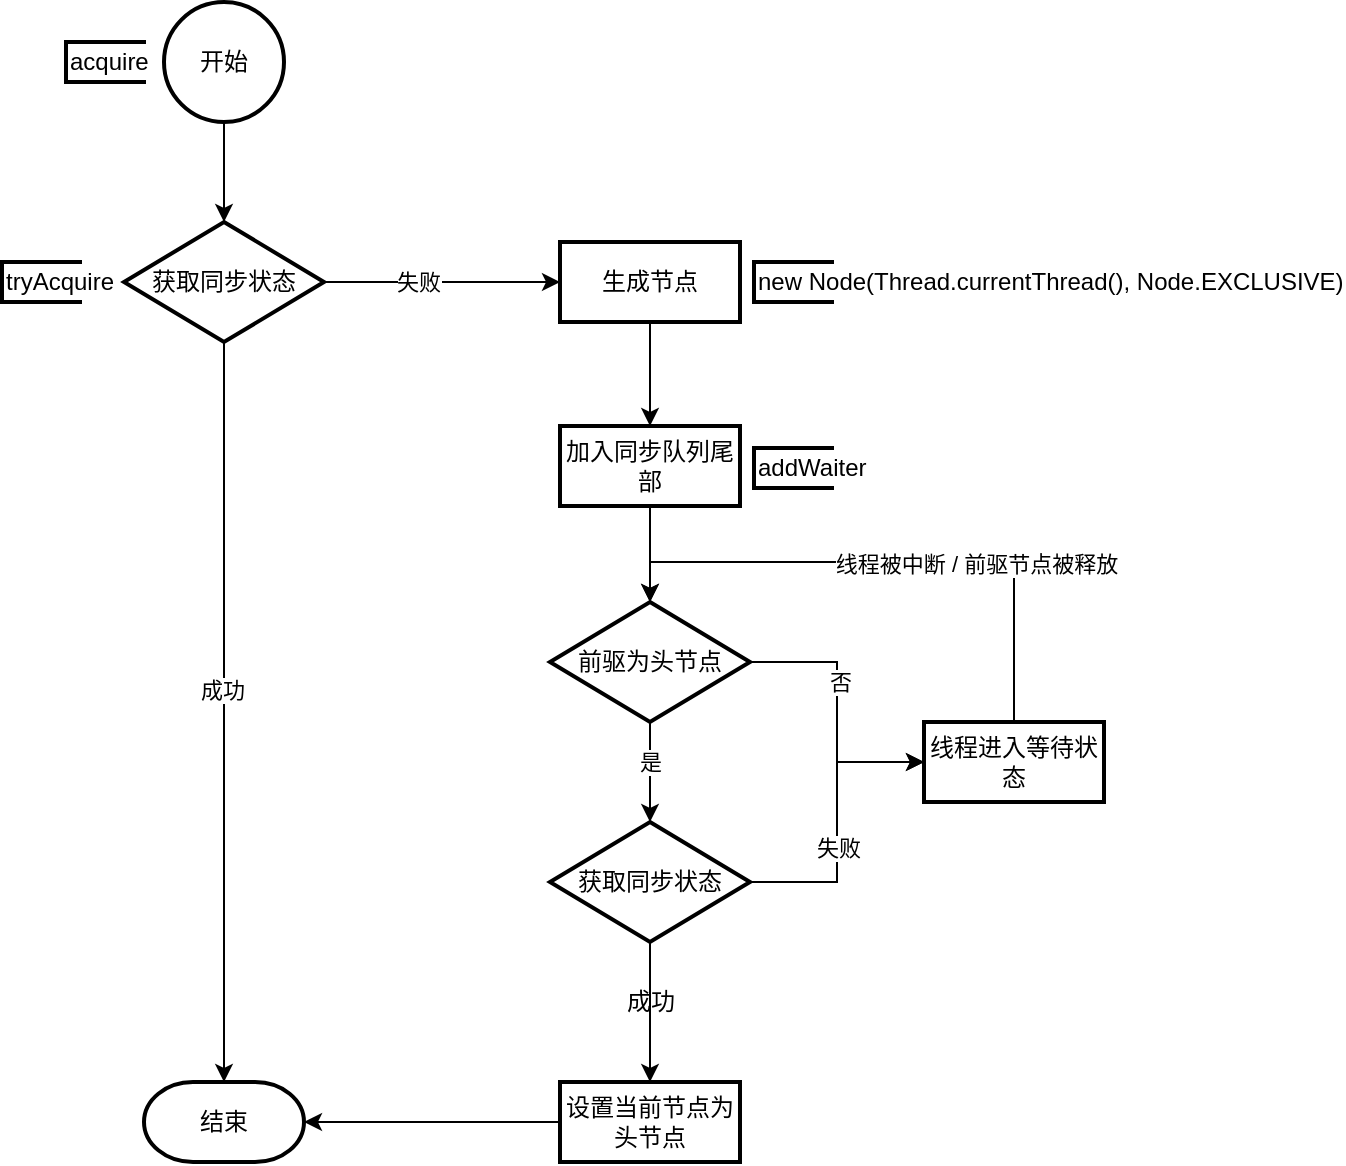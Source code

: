 <mxfile version="17.4.6" type="github">
  <diagram id="JyO5wfIBnVWaUuV6kD45" name="Page-1">
    <mxGraphModel dx="1038" dy="547" grid="1" gridSize="10" guides="1" tooltips="1" connect="1" arrows="1" fold="1" page="1" pageScale="1" pageWidth="850" pageHeight="1100" math="0" shadow="0">
      <root>
        <mxCell id="0" />
        <mxCell id="1" parent="0" />
        <mxCell id="2" value="结束" style="strokeWidth=2;html=1;shape=mxgraph.flowchart.terminator;whiteSpace=wrap;" parent="1" vertex="1">
          <mxGeometry x="80" y="600" width="80" height="40" as="geometry" />
        </mxCell>
        <mxCell id="oCD7jEItD05XK45wnstF-4" value="" style="edgeStyle=orthogonalEdgeStyle;rounded=0;orthogonalLoop=1;jettySize=auto;html=1;" parent="1" source="3" target="oCD7jEItD05XK45wnstF-3" edge="1">
          <mxGeometry relative="1" as="geometry" />
        </mxCell>
        <mxCell id="3" value="开始" style="strokeWidth=2;html=1;shape=mxgraph.flowchart.start_2;whiteSpace=wrap;" parent="1" vertex="1">
          <mxGeometry x="90" y="60" width="60" height="60" as="geometry" />
        </mxCell>
        <mxCell id="oCD7jEItD05XK45wnstF-6" value="" style="edgeStyle=orthogonalEdgeStyle;rounded=0;orthogonalLoop=1;jettySize=auto;html=1;" parent="1" source="oCD7jEItD05XK45wnstF-3" target="oCD7jEItD05XK45wnstF-5" edge="1">
          <mxGeometry relative="1" as="geometry" />
        </mxCell>
        <mxCell id="oCD7jEItD05XK45wnstF-22" value="失败" style="edgeLabel;html=1;align=center;verticalAlign=middle;resizable=0;points=[];" parent="oCD7jEItD05XK45wnstF-6" vertex="1" connectable="0">
          <mxGeometry x="-0.203" relative="1" as="geometry">
            <mxPoint as="offset" />
          </mxGeometry>
        </mxCell>
        <mxCell id="oCD7jEItD05XK45wnstF-20" style="edgeStyle=orthogonalEdgeStyle;rounded=0;orthogonalLoop=1;jettySize=auto;html=1;exitX=0.5;exitY=1;exitDx=0;exitDy=0;exitPerimeter=0;" parent="1" source="oCD7jEItD05XK45wnstF-3" target="2" edge="1">
          <mxGeometry relative="1" as="geometry" />
        </mxCell>
        <mxCell id="oCD7jEItD05XK45wnstF-21" value="成功" style="edgeLabel;html=1;align=center;verticalAlign=middle;resizable=0;points=[];" parent="oCD7jEItD05XK45wnstF-20" vertex="1" connectable="0">
          <mxGeometry x="-0.059" y="-1" relative="1" as="geometry">
            <mxPoint as="offset" />
          </mxGeometry>
        </mxCell>
        <mxCell id="oCD7jEItD05XK45wnstF-3" value="获取同步状态" style="strokeWidth=2;html=1;shape=mxgraph.flowchart.decision;whiteSpace=wrap;" parent="1" vertex="1">
          <mxGeometry x="70" y="170" width="100" height="60" as="geometry" />
        </mxCell>
        <mxCell id="oCD7jEItD05XK45wnstF-12" value="" style="edgeStyle=orthogonalEdgeStyle;rounded=0;orthogonalLoop=1;jettySize=auto;html=1;" parent="1" source="oCD7jEItD05XK45wnstF-5" target="oCD7jEItD05XK45wnstF-7" edge="1">
          <mxGeometry relative="1" as="geometry" />
        </mxCell>
        <mxCell id="oCD7jEItD05XK45wnstF-5" value="生成节点" style="whiteSpace=wrap;html=1;strokeWidth=2;" parent="1" vertex="1">
          <mxGeometry x="288" y="180" width="90" height="40" as="geometry" />
        </mxCell>
        <mxCell id="oCD7jEItD05XK45wnstF-13" value="" style="edgeStyle=orthogonalEdgeStyle;rounded=0;orthogonalLoop=1;jettySize=auto;html=1;" parent="1" source="oCD7jEItD05XK45wnstF-7" target="oCD7jEItD05XK45wnstF-8" edge="1">
          <mxGeometry relative="1" as="geometry" />
        </mxCell>
        <mxCell id="oCD7jEItD05XK45wnstF-7" value="加入同步队列尾部" style="whiteSpace=wrap;html=1;strokeWidth=2;" parent="1" vertex="1">
          <mxGeometry x="288" y="272" width="90" height="40" as="geometry" />
        </mxCell>
        <mxCell id="oCD7jEItD05XK45wnstF-14" value="" style="edgeStyle=orthogonalEdgeStyle;rounded=0;orthogonalLoop=1;jettySize=auto;html=1;" parent="1" source="oCD7jEItD05XK45wnstF-8" target="oCD7jEItD05XK45wnstF-9" edge="1">
          <mxGeometry relative="1" as="geometry" />
        </mxCell>
        <mxCell id="oCD7jEItD05XK45wnstF-23" value="是" style="edgeLabel;html=1;align=center;verticalAlign=middle;resizable=0;points=[];" parent="oCD7jEItD05XK45wnstF-14" vertex="1" connectable="0">
          <mxGeometry x="0.189" y="2" relative="1" as="geometry">
            <mxPoint x="-2" y="-10" as="offset" />
          </mxGeometry>
        </mxCell>
        <mxCell id="oCD7jEItD05XK45wnstF-17" value="" style="edgeStyle=orthogonalEdgeStyle;rounded=0;orthogonalLoop=1;jettySize=auto;html=1;" parent="1" source="oCD7jEItD05XK45wnstF-8" target="oCD7jEItD05XK45wnstF-11" edge="1">
          <mxGeometry relative="1" as="geometry" />
        </mxCell>
        <mxCell id="oCD7jEItD05XK45wnstF-24" value="否" style="edgeLabel;html=1;align=center;verticalAlign=middle;resizable=0;points=[];" parent="oCD7jEItD05XK45wnstF-17" vertex="1" connectable="0">
          <mxGeometry x="-0.492" y="-4" relative="1" as="geometry">
            <mxPoint x="10" y="6" as="offset" />
          </mxGeometry>
        </mxCell>
        <mxCell id="oCD7jEItD05XK45wnstF-8" value="前驱为头节点" style="strokeWidth=2;html=1;shape=mxgraph.flowchart.decision;whiteSpace=wrap;" parent="1" vertex="1">
          <mxGeometry x="283" y="360" width="100" height="60" as="geometry" />
        </mxCell>
        <mxCell id="oCD7jEItD05XK45wnstF-15" value="" style="edgeStyle=orthogonalEdgeStyle;rounded=0;orthogonalLoop=1;jettySize=auto;html=1;" parent="1" source="oCD7jEItD05XK45wnstF-9" target="oCD7jEItD05XK45wnstF-10" edge="1">
          <mxGeometry relative="1" as="geometry" />
        </mxCell>
        <mxCell id="oCD7jEItD05XK45wnstF-19" style="edgeStyle=orthogonalEdgeStyle;rounded=0;orthogonalLoop=1;jettySize=auto;html=1;entryX=0;entryY=0.5;entryDx=0;entryDy=0;" parent="1" source="oCD7jEItD05XK45wnstF-9" target="oCD7jEItD05XK45wnstF-11" edge="1">
          <mxGeometry relative="1" as="geometry" />
        </mxCell>
        <mxCell id="oCD7jEItD05XK45wnstF-26" value="失败" style="edgeLabel;html=1;align=center;verticalAlign=middle;resizable=0;points=[];" parent="oCD7jEItD05XK45wnstF-19" vertex="1" connectable="0">
          <mxGeometry x="-0.178" relative="1" as="geometry">
            <mxPoint as="offset" />
          </mxGeometry>
        </mxCell>
        <mxCell id="oCD7jEItD05XK45wnstF-9" value="获取同步状态" style="strokeWidth=2;html=1;shape=mxgraph.flowchart.decision;whiteSpace=wrap;" parent="1" vertex="1">
          <mxGeometry x="283" y="470" width="100" height="60" as="geometry" />
        </mxCell>
        <mxCell id="oCD7jEItD05XK45wnstF-16" value="" style="edgeStyle=orthogonalEdgeStyle;rounded=0;orthogonalLoop=1;jettySize=auto;html=1;" parent="1" source="oCD7jEItD05XK45wnstF-10" target="2" edge="1">
          <mxGeometry relative="1" as="geometry" />
        </mxCell>
        <mxCell id="oCD7jEItD05XK45wnstF-10" value="设置当前节点为头节点" style="whiteSpace=wrap;html=1;strokeWidth=2;" parent="1" vertex="1">
          <mxGeometry x="288" y="600" width="90" height="40" as="geometry" />
        </mxCell>
        <mxCell id="oCD7jEItD05XK45wnstF-28" style="edgeStyle=orthogonalEdgeStyle;rounded=0;orthogonalLoop=1;jettySize=auto;html=1;entryX=0.5;entryY=0;entryDx=0;entryDy=0;entryPerimeter=0;exitX=0.5;exitY=0;exitDx=0;exitDy=0;" parent="1" source="oCD7jEItD05XK45wnstF-11" target="oCD7jEItD05XK45wnstF-8" edge="1">
          <mxGeometry relative="1" as="geometry" />
        </mxCell>
        <mxCell id="oCD7jEItD05XK45wnstF-29" value="线程被中断 / 前驱节点被释放" style="edgeLabel;html=1;align=center;verticalAlign=middle;resizable=0;points=[];" parent="oCD7jEItD05XK45wnstF-28" vertex="1" connectable="0">
          <mxGeometry x="-0.296" y="1" relative="1" as="geometry">
            <mxPoint as="offset" />
          </mxGeometry>
        </mxCell>
        <mxCell id="oCD7jEItD05XK45wnstF-11" value="线程进入等待状态" style="whiteSpace=wrap;html=1;strokeWidth=2;" parent="1" vertex="1">
          <mxGeometry x="470" y="420" width="90" height="40" as="geometry" />
        </mxCell>
        <mxCell id="oCD7jEItD05XK45wnstF-25" value="成功" style="text;html=1;align=center;verticalAlign=middle;resizable=0;points=[];autosize=1;strokeColor=none;fillColor=none;" parent="1" vertex="1">
          <mxGeometry x="313" y="550" width="40" height="20" as="geometry" />
        </mxCell>
        <mxCell id="4" value="addWaiter" style="strokeWidth=2;html=1;shape=mxgraph.flowchart.annotation_1;align=left;pointerEvents=1;" parent="1" vertex="1">
          <mxGeometry x="385" y="283" width="40" height="20" as="geometry" />
        </mxCell>
        <mxCell id="FTky2M5tSAe9HihGKmfP-4" value="acquire" style="strokeWidth=2;html=1;shape=mxgraph.flowchart.annotation_1;align=left;pointerEvents=1;" vertex="1" parent="1">
          <mxGeometry x="41" y="80" width="40" height="20" as="geometry" />
        </mxCell>
        <mxCell id="FTky2M5tSAe9HihGKmfP-5" value="tryAcquire" style="strokeWidth=2;html=1;shape=mxgraph.flowchart.annotation_1;align=left;pointerEvents=1;" vertex="1" parent="1">
          <mxGeometry x="9" y="190" width="40" height="20" as="geometry" />
        </mxCell>
        <mxCell id="FTky2M5tSAe9HihGKmfP-6" value="new Node(Thread.currentThread(), Node.EXCLUSIVE)" style="strokeWidth=2;html=1;shape=mxgraph.flowchart.annotation_1;align=left;pointerEvents=1;" vertex="1" parent="1">
          <mxGeometry x="385" y="190" width="40" height="20" as="geometry" />
        </mxCell>
      </root>
    </mxGraphModel>
  </diagram>
</mxfile>
